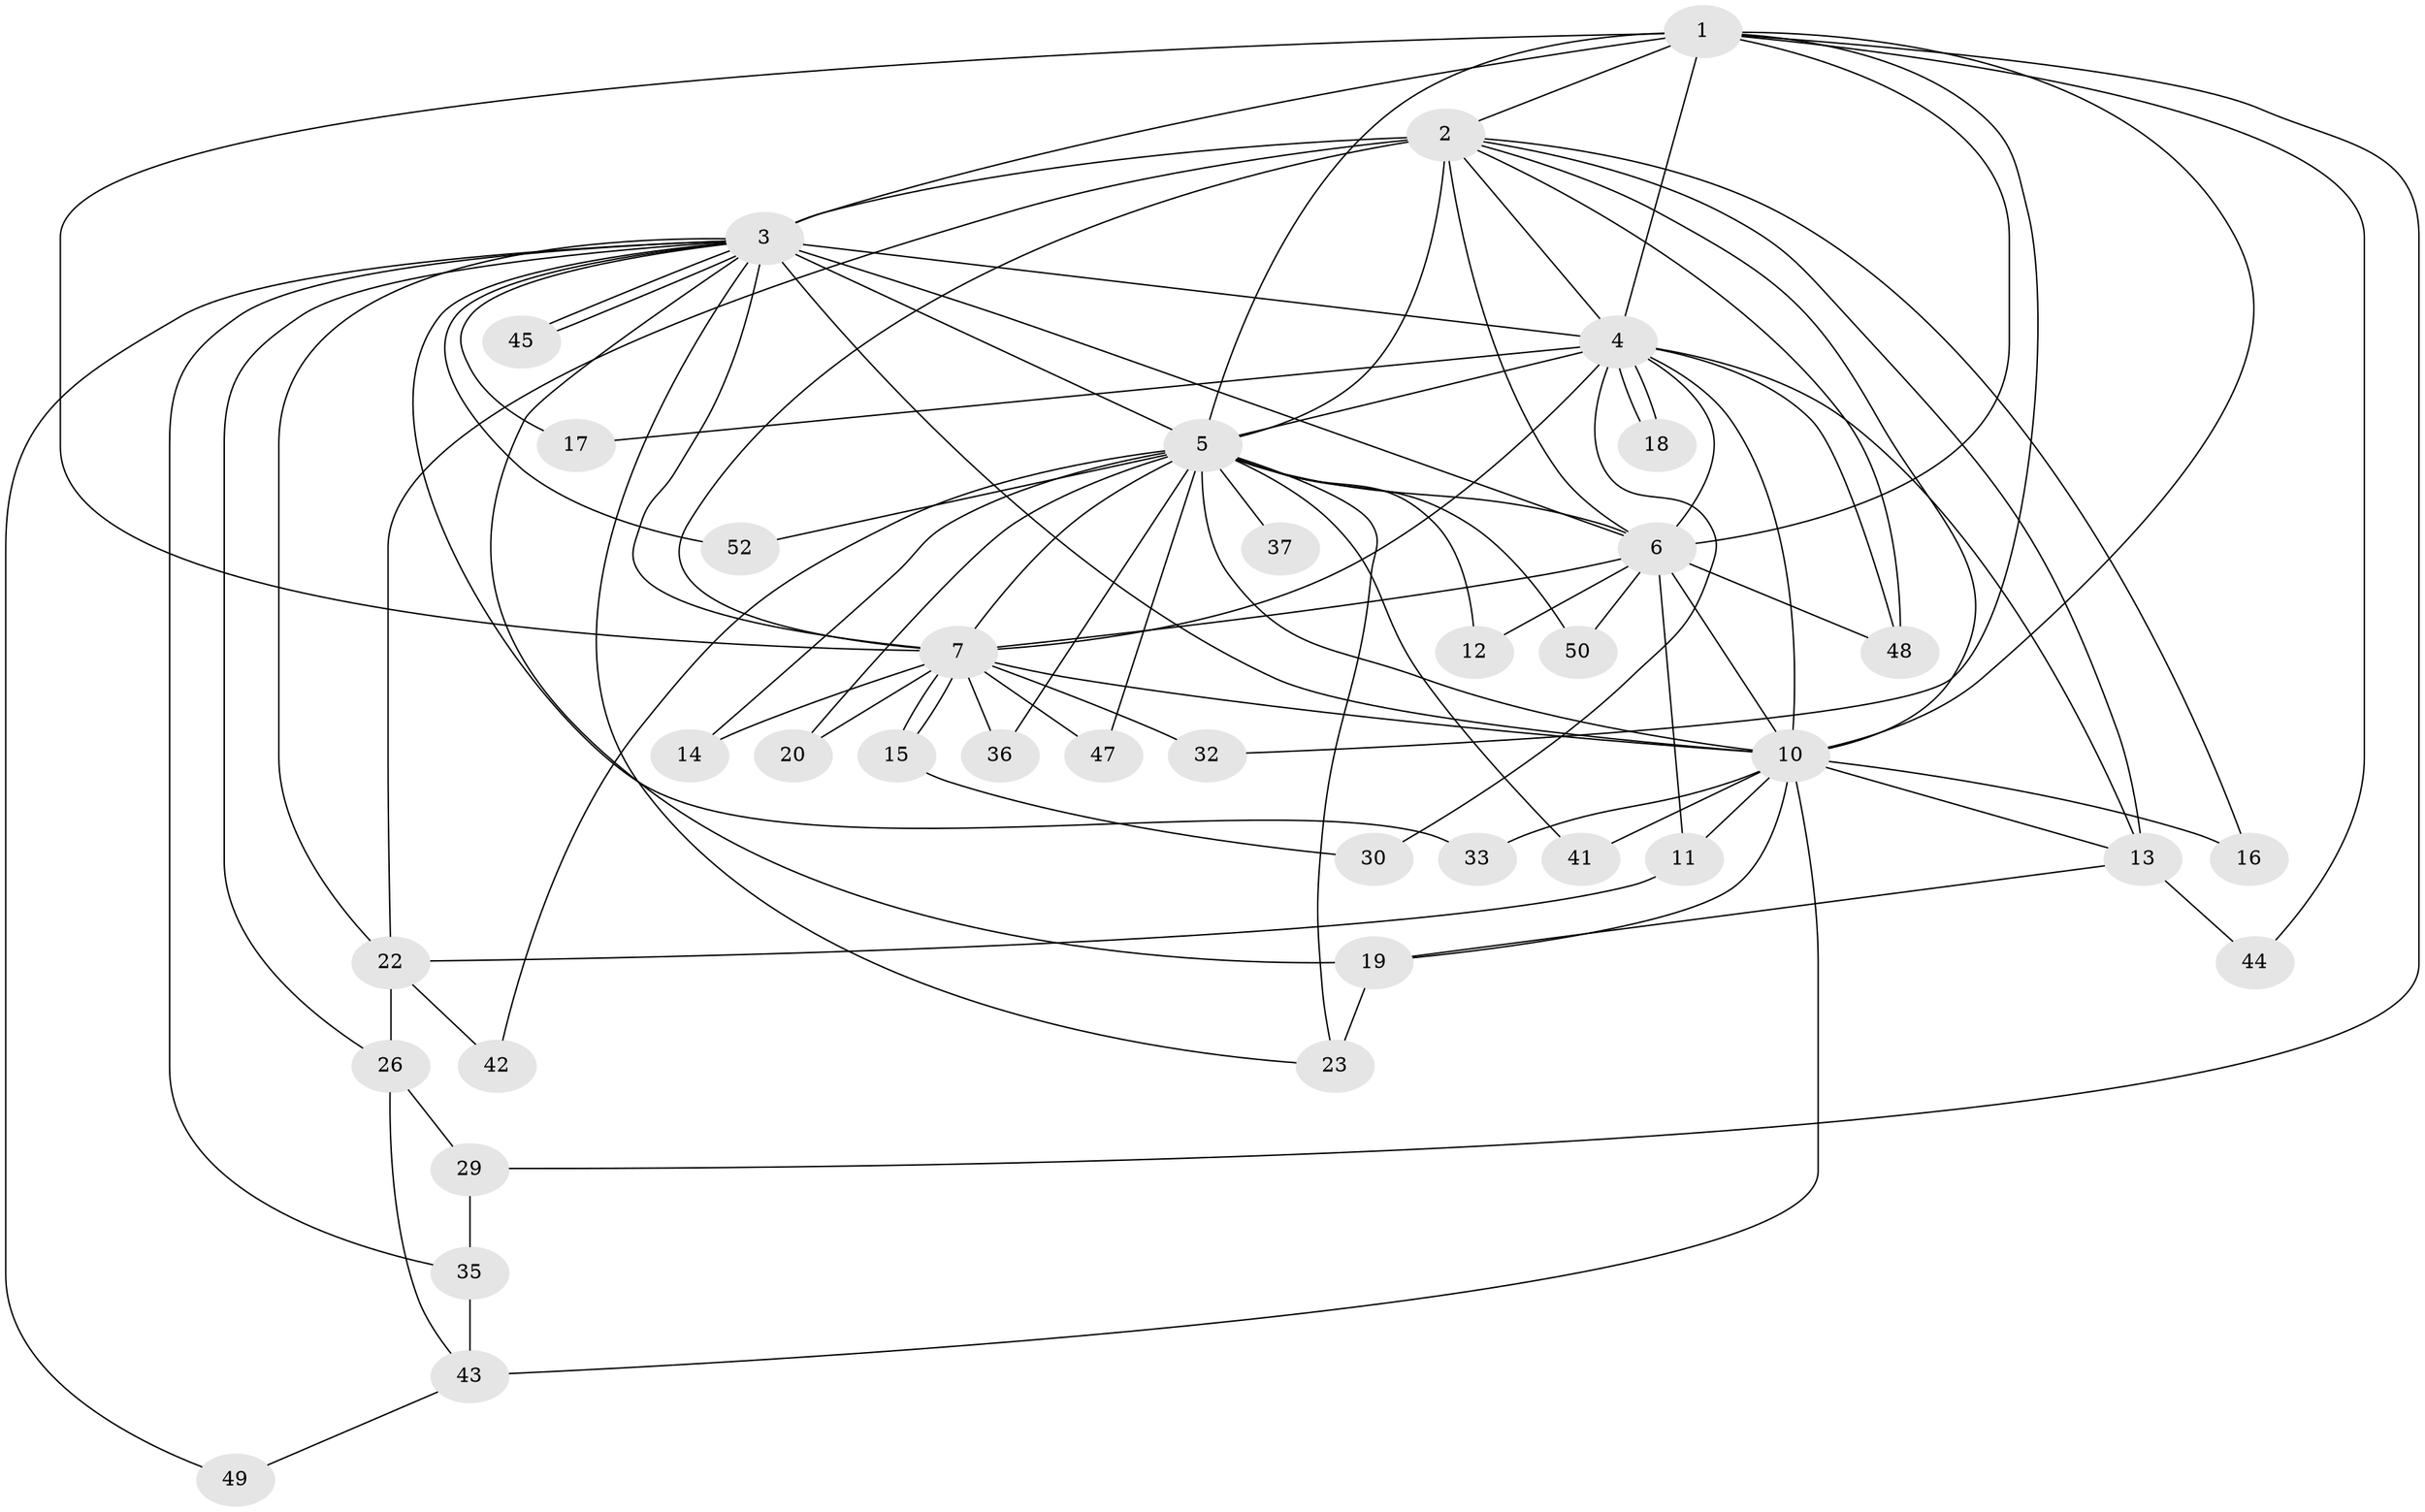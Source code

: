 // Generated by graph-tools (version 1.1) at 2025/51/02/27/25 19:51:49]
// undirected, 38 vertices, 93 edges
graph export_dot {
graph [start="1"]
  node [color=gray90,style=filled];
  1 [super="+27"];
  2 [super="+24"];
  3 [super="+8"];
  4 [super="+38"];
  5 [super="+9"];
  6 [super="+28"];
  7 [super="+21"];
  10 [super="+25"];
  11 [super="+40"];
  12;
  13 [super="+31"];
  14;
  15;
  16;
  17;
  18;
  19 [super="+53"];
  20;
  22;
  23 [super="+34"];
  26 [super="+46"];
  29;
  30 [super="+39"];
  32;
  33;
  35 [super="+54"];
  36;
  37;
  41;
  42;
  43;
  44;
  45;
  47;
  48 [super="+51"];
  49;
  50;
  52;
  1 -- 2;
  1 -- 3 [weight=2];
  1 -- 4 [weight=2];
  1 -- 5 [weight=2];
  1 -- 6;
  1 -- 7 [weight=2];
  1 -- 10;
  1 -- 32;
  1 -- 44;
  1 -- 29;
  2 -- 3 [weight=2];
  2 -- 4;
  2 -- 5 [weight=3];
  2 -- 6;
  2 -- 7;
  2 -- 10;
  2 -- 13;
  2 -- 16;
  2 -- 22;
  2 -- 48;
  3 -- 4 [weight=2];
  3 -- 5 [weight=4];
  3 -- 6 [weight=2];
  3 -- 7 [weight=2];
  3 -- 10 [weight=2];
  3 -- 19;
  3 -- 22;
  3 -- 26;
  3 -- 35;
  3 -- 45;
  3 -- 45;
  3 -- 49;
  3 -- 52;
  3 -- 33;
  3 -- 17;
  3 -- 23;
  4 -- 5 [weight=2];
  4 -- 6 [weight=2];
  4 -- 7;
  4 -- 10;
  4 -- 17;
  4 -- 18;
  4 -- 18;
  4 -- 30 [weight=2];
  4 -- 13;
  4 -- 48;
  5 -- 6 [weight=2];
  5 -- 7 [weight=2];
  5 -- 10 [weight=2];
  5 -- 36;
  5 -- 41;
  5 -- 42;
  5 -- 52;
  5 -- 37;
  5 -- 12;
  5 -- 14;
  5 -- 47;
  5 -- 50;
  5 -- 20;
  5 -- 23;
  6 -- 7;
  6 -- 10;
  6 -- 11;
  6 -- 50;
  6 -- 12;
  6 -- 48;
  7 -- 10;
  7 -- 14;
  7 -- 15;
  7 -- 15;
  7 -- 20;
  7 -- 32;
  7 -- 36;
  7 -- 47;
  10 -- 11;
  10 -- 13;
  10 -- 16;
  10 -- 41;
  10 -- 43 [weight=2];
  10 -- 33;
  10 -- 19;
  11 -- 22;
  13 -- 19;
  13 -- 44;
  15 -- 30;
  19 -- 23 [weight=2];
  22 -- 26;
  22 -- 42;
  26 -- 29;
  26 -- 43;
  29 -- 35;
  35 -- 43;
  43 -- 49;
}
